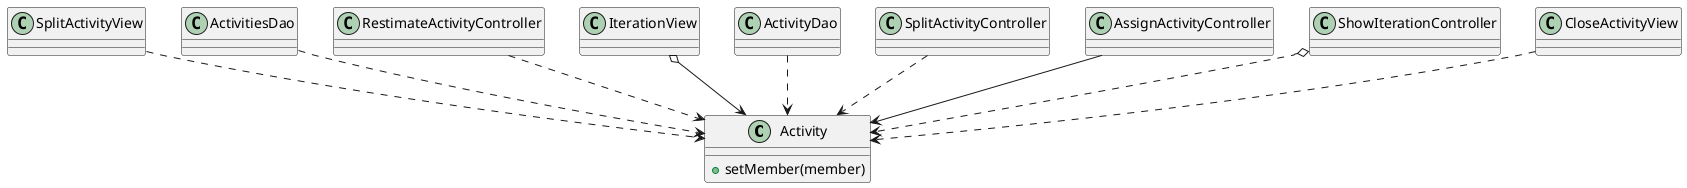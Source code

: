 @startuml
	class Activity {
	+setMember(member)
	}

	SplitActivityView ..> Activity
	ActivitiesDao ..> Activity
	RestimateActivityController ..> Activity
	IterationView o--> Activity
	ActivityDao ..> Activity
	SplitActivityController ..> Activity
	AssignActivityController --> Activity
	ShowIterationController o..> Activity
	CloseActivityView ..> Activity
@enduml

